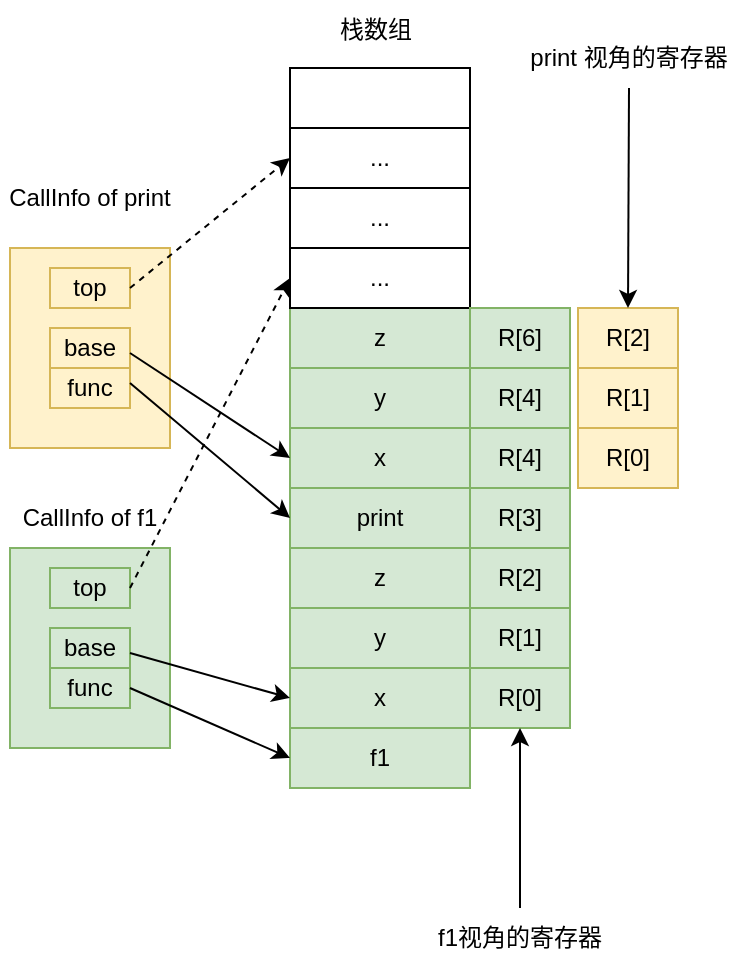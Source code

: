 <mxfile version="24.4.6" type="github">
  <diagram id="Y0g9D1trI4oX7ThR_WNg" name="第 1 页">
    <mxGraphModel dx="1213" dy="746" grid="1" gridSize="10" guides="1" tooltips="1" connect="1" arrows="1" fold="1" page="1" pageScale="1" pageWidth="827" pageHeight="1169" math="0" shadow="0">
      <root>
        <mxCell id="0" />
        <mxCell id="1" parent="0" />
        <mxCell id="WYvio2zzwExaLBoRtyoF-3" value="CallInfo of print" style="text;strokeColor=none;align=center;fillColor=none;html=1;verticalAlign=middle;whiteSpace=wrap;rounded=0;" parent="1" vertex="1">
          <mxGeometry x="125" y="160" width="90" height="30" as="geometry" />
        </mxCell>
        <mxCell id="WYvio2zzwExaLBoRtyoF-4" value="CallInfo of f1" style="text;strokeColor=none;align=center;fillColor=none;html=1;verticalAlign=middle;whiteSpace=wrap;rounded=0;" parent="1" vertex="1">
          <mxGeometry x="125" y="320" width="90" height="30" as="geometry" />
        </mxCell>
        <mxCell id="WYvio2zzwExaLBoRtyoF-6" value="" style="rounded=0;whiteSpace=wrap;html=1;fillColor=#fff2cc;strokeColor=#d6b656;" parent="1" vertex="1">
          <mxGeometry x="130" y="200" width="80" height="100" as="geometry" />
        </mxCell>
        <mxCell id="WYvio2zzwExaLBoRtyoF-7" value="" style="rounded=0;whiteSpace=wrap;html=1;fillColor=#d5e8d4;strokeColor=#82b366;" parent="1" vertex="1">
          <mxGeometry x="130" y="350" width="80" height="100" as="geometry" />
        </mxCell>
        <mxCell id="WYvio2zzwExaLBoRtyoF-9" value="栈数组" style="text;strokeColor=none;align=center;fillColor=none;html=1;verticalAlign=middle;whiteSpace=wrap;rounded=0;" parent="1" vertex="1">
          <mxGeometry x="268" y="76" width="90" height="30" as="geometry" />
        </mxCell>
        <mxCell id="WYvio2zzwExaLBoRtyoF-10" value="top" style="rounded=0;whiteSpace=wrap;html=1;fillColor=#d5e8d4;strokeColor=#82b366;" parent="1" vertex="1">
          <mxGeometry x="150" y="360" width="40" height="20" as="geometry" />
        </mxCell>
        <mxCell id="WYvio2zzwExaLBoRtyoF-11" value="base" style="rounded=0;whiteSpace=wrap;html=1;fillColor=#d5e8d4;strokeColor=#82b366;" parent="1" vertex="1">
          <mxGeometry x="150" y="390" width="40" height="20" as="geometry" />
        </mxCell>
        <mxCell id="WYvio2zzwExaLBoRtyoF-12" value="func" style="rounded=0;whiteSpace=wrap;html=1;fillColor=#d5e8d4;strokeColor=#82b366;" parent="1" vertex="1">
          <mxGeometry x="150" y="410" width="40" height="20" as="geometry" />
        </mxCell>
        <mxCell id="WYvio2zzwExaLBoRtyoF-14" value="top" style="rounded=0;whiteSpace=wrap;html=1;fillColor=#fff2cc;strokeColor=#d6b656;" parent="1" vertex="1">
          <mxGeometry x="150" y="210" width="40" height="20" as="geometry" />
        </mxCell>
        <mxCell id="WYvio2zzwExaLBoRtyoF-15" value="base" style="rounded=0;whiteSpace=wrap;html=1;fillColor=#fff2cc;strokeColor=#d6b656;" parent="1" vertex="1">
          <mxGeometry x="150" y="240" width="40" height="20" as="geometry" />
        </mxCell>
        <mxCell id="WYvio2zzwExaLBoRtyoF-16" value="func" style="rounded=0;whiteSpace=wrap;html=1;fillColor=#fff2cc;strokeColor=#d6b656;" parent="1" vertex="1">
          <mxGeometry x="150" y="260" width="40" height="20" as="geometry" />
        </mxCell>
        <mxCell id="WYvio2zzwExaLBoRtyoF-18" value="f1" style="rounded=0;whiteSpace=wrap;html=1;fillColor=#d5e8d4;strokeColor=#82b366;" parent="1" vertex="1">
          <mxGeometry x="270" y="440" width="90" height="30" as="geometry" />
        </mxCell>
        <mxCell id="WYvio2zzwExaLBoRtyoF-19" value="x" style="rounded=0;whiteSpace=wrap;html=1;fillColor=#d5e8d4;strokeColor=#82b366;" parent="1" vertex="1">
          <mxGeometry x="270" y="410" width="90" height="30" as="geometry" />
        </mxCell>
        <mxCell id="WYvio2zzwExaLBoRtyoF-20" value="y" style="rounded=0;whiteSpace=wrap;html=1;fillColor=#d5e8d4;strokeColor=#82b366;" parent="1" vertex="1">
          <mxGeometry x="270" y="380" width="90" height="30" as="geometry" />
        </mxCell>
        <mxCell id="WYvio2zzwExaLBoRtyoF-21" value="z" style="rounded=0;whiteSpace=wrap;html=1;fillColor=#d5e8d4;strokeColor=#82b366;" parent="1" vertex="1">
          <mxGeometry x="270" y="350" width="90" height="30" as="geometry" />
        </mxCell>
        <mxCell id="WYvio2zzwExaLBoRtyoF-22" value="print" style="rounded=0;whiteSpace=wrap;html=1;fillColor=#d5e8d4;strokeColor=#82b366;" parent="1" vertex="1">
          <mxGeometry x="270" y="320" width="90" height="30" as="geometry" />
        </mxCell>
        <mxCell id="WYvio2zzwExaLBoRtyoF-23" value="x" style="rounded=0;whiteSpace=wrap;html=1;fillColor=#d5e8d4;strokeColor=#82b366;" parent="1" vertex="1">
          <mxGeometry x="270" y="290" width="90" height="30" as="geometry" />
        </mxCell>
        <mxCell id="WYvio2zzwExaLBoRtyoF-24" value="y" style="rounded=0;whiteSpace=wrap;html=1;fillColor=#d5e8d4;strokeColor=#82b366;" parent="1" vertex="1">
          <mxGeometry x="270" y="260" width="90" height="30" as="geometry" />
        </mxCell>
        <mxCell id="WYvio2zzwExaLBoRtyoF-25" value="z" style="rounded=0;whiteSpace=wrap;html=1;fillColor=#d5e8d4;strokeColor=#82b366;" parent="1" vertex="1">
          <mxGeometry x="270" y="230" width="90" height="30" as="geometry" />
        </mxCell>
        <mxCell id="WYvio2zzwExaLBoRtyoF-26" value="..." style="rounded=0;whiteSpace=wrap;html=1;" parent="1" vertex="1">
          <mxGeometry x="270" y="200" width="90" height="30" as="geometry" />
        </mxCell>
        <mxCell id="WYvio2zzwExaLBoRtyoF-27" value="..." style="rounded=0;whiteSpace=wrap;html=1;" parent="1" vertex="1">
          <mxGeometry x="270" y="170" width="90" height="30" as="geometry" />
        </mxCell>
        <mxCell id="WYvio2zzwExaLBoRtyoF-28" value="..." style="rounded=0;whiteSpace=wrap;html=1;" parent="1" vertex="1">
          <mxGeometry x="270" y="140" width="90" height="30" as="geometry" />
        </mxCell>
        <mxCell id="WYvio2zzwExaLBoRtyoF-29" value="" style="rounded=0;whiteSpace=wrap;html=1;" parent="1" vertex="1">
          <mxGeometry x="270" y="110" width="90" height="30" as="geometry" />
        </mxCell>
        <mxCell id="WYvio2zzwExaLBoRtyoF-31" value="R[0]" style="rounded=0;whiteSpace=wrap;html=1;fillColor=#d5e8d4;strokeColor=#82b366;" parent="1" vertex="1">
          <mxGeometry x="360" y="410" width="50" height="30" as="geometry" />
        </mxCell>
        <mxCell id="WYvio2zzwExaLBoRtyoF-32" value="R[1]" style="rounded=0;whiteSpace=wrap;html=1;fillColor=#d5e8d4;strokeColor=#82b366;" parent="1" vertex="1">
          <mxGeometry x="360" y="380" width="50" height="30" as="geometry" />
        </mxCell>
        <mxCell id="WYvio2zzwExaLBoRtyoF-33" value="R[2]" style="rounded=0;whiteSpace=wrap;html=1;fillColor=#d5e8d4;strokeColor=#82b366;" parent="1" vertex="1">
          <mxGeometry x="360" y="350" width="50" height="30" as="geometry" />
        </mxCell>
        <mxCell id="WYvio2zzwExaLBoRtyoF-34" value="R[3]" style="rounded=0;whiteSpace=wrap;html=1;fillColor=#d5e8d4;strokeColor=#82b366;" parent="1" vertex="1">
          <mxGeometry x="360" y="320" width="50" height="30" as="geometry" />
        </mxCell>
        <mxCell id="WYvio2zzwExaLBoRtyoF-35" value="R[6]" style="rounded=0;whiteSpace=wrap;html=1;fillColor=#d5e8d4;strokeColor=#82b366;" parent="1" vertex="1">
          <mxGeometry x="360" y="230" width="50" height="30" as="geometry" />
        </mxCell>
        <mxCell id="WYvio2zzwExaLBoRtyoF-36" value="R[4]" style="rounded=0;whiteSpace=wrap;html=1;fillColor=#d5e8d4;strokeColor=#82b366;" parent="1" vertex="1">
          <mxGeometry x="360" y="290" width="50" height="30" as="geometry" />
        </mxCell>
        <mxCell id="WYvio2zzwExaLBoRtyoF-37" value="R[4]" style="rounded=0;whiteSpace=wrap;html=1;fillColor=#d5e8d4;strokeColor=#82b366;" parent="1" vertex="1">
          <mxGeometry x="360" y="260" width="50" height="30" as="geometry" />
        </mxCell>
        <mxCell id="WYvio2zzwExaLBoRtyoF-38" value="" style="endArrow=classic;html=1;rounded=0;exitX=1;exitY=0.5;exitDx=0;exitDy=0;entryX=0;entryY=0.5;entryDx=0;entryDy=0;dashed=1;" parent="1" source="WYvio2zzwExaLBoRtyoF-10" target="WYvio2zzwExaLBoRtyoF-26" edge="1">
          <mxGeometry width="50" height="50" relative="1" as="geometry">
            <mxPoint x="390" y="410" as="sourcePoint" />
            <mxPoint x="440" y="360" as="targetPoint" />
          </mxGeometry>
        </mxCell>
        <mxCell id="WYvio2zzwExaLBoRtyoF-40" value="" style="endArrow=classic;html=1;rounded=0;exitX=1;exitY=0.5;exitDx=0;exitDy=0;entryX=0;entryY=0.5;entryDx=0;entryDy=0;" parent="1" source="WYvio2zzwExaLBoRtyoF-12" target="WYvio2zzwExaLBoRtyoF-18" edge="1">
          <mxGeometry width="50" height="50" relative="1" as="geometry">
            <mxPoint x="390" y="410" as="sourcePoint" />
            <mxPoint x="440" y="360" as="targetPoint" />
          </mxGeometry>
        </mxCell>
        <mxCell id="WYvio2zzwExaLBoRtyoF-41" value="" style="endArrow=classic;html=1;rounded=0;exitX=1;exitY=0.5;exitDx=0;exitDy=0;entryX=0;entryY=0.5;entryDx=0;entryDy=0;" parent="1" target="WYvio2zzwExaLBoRtyoF-19" edge="1">
          <mxGeometry width="50" height="50" relative="1" as="geometry">
            <mxPoint x="190" y="402.5" as="sourcePoint" />
            <mxPoint x="270" y="437.5" as="targetPoint" />
          </mxGeometry>
        </mxCell>
        <mxCell id="WYvio2zzwExaLBoRtyoF-42" value="" style="endArrow=classic;html=1;rounded=0;exitX=1;exitY=0.5;exitDx=0;exitDy=0;entryX=0;entryY=0.5;entryDx=0;entryDy=0;" parent="1" target="WYvio2zzwExaLBoRtyoF-22" edge="1">
          <mxGeometry width="50" height="50" relative="1" as="geometry">
            <mxPoint x="190" y="267.5" as="sourcePoint" />
            <mxPoint x="270" y="290" as="targetPoint" />
          </mxGeometry>
        </mxCell>
        <mxCell id="WYvio2zzwExaLBoRtyoF-44" value="" style="endArrow=classic;html=1;rounded=0;exitX=1;exitY=0.5;exitDx=0;exitDy=0;entryX=0;entryY=0.5;entryDx=0;entryDy=0;" parent="1" target="WYvio2zzwExaLBoRtyoF-23" edge="1">
          <mxGeometry width="50" height="50" relative="1" as="geometry">
            <mxPoint x="190" y="252.5" as="sourcePoint" />
            <mxPoint x="270" y="320" as="targetPoint" />
          </mxGeometry>
        </mxCell>
        <mxCell id="WYvio2zzwExaLBoRtyoF-45" value="" style="endArrow=classic;html=1;rounded=0;entryX=0;entryY=0.5;entryDx=0;entryDy=0;dashed=1;" parent="1" target="WYvio2zzwExaLBoRtyoF-28" edge="1">
          <mxGeometry width="50" height="50" relative="1" as="geometry">
            <mxPoint x="190" y="220" as="sourcePoint" />
            <mxPoint x="270" y="70" as="targetPoint" />
          </mxGeometry>
        </mxCell>
        <mxCell id="WYvio2zzwExaLBoRtyoF-46" value="f1视角的寄存器" style="text;strokeColor=none;align=center;fillColor=none;html=1;verticalAlign=middle;whiteSpace=wrap;rounded=0;" parent="1" vertex="1">
          <mxGeometry x="335" y="530" width="100" height="30" as="geometry" />
        </mxCell>
        <mxCell id="WYvio2zzwExaLBoRtyoF-47" value="" style="endArrow=classic;html=1;rounded=0;exitX=0.5;exitY=0;exitDx=0;exitDy=0;entryX=0.5;entryY=1;entryDx=0;entryDy=0;" parent="1" source="WYvio2zzwExaLBoRtyoF-46" target="WYvio2zzwExaLBoRtyoF-31" edge="1">
          <mxGeometry width="50" height="50" relative="1" as="geometry">
            <mxPoint x="390" y="410" as="sourcePoint" />
            <mxPoint x="440" y="360" as="targetPoint" />
          </mxGeometry>
        </mxCell>
        <mxCell id="WYvio2zzwExaLBoRtyoF-50" value="R[0]" style="rounded=0;whiteSpace=wrap;html=1;fillColor=#fff2cc;strokeColor=#d6b656;" parent="1" vertex="1">
          <mxGeometry x="414" y="290" width="50" height="30" as="geometry" />
        </mxCell>
        <mxCell id="WYvio2zzwExaLBoRtyoF-53" value="R[1]" style="rounded=0;whiteSpace=wrap;html=1;fillColor=#fff2cc;strokeColor=#d6b656;" parent="1" vertex="1">
          <mxGeometry x="414" y="260" width="50" height="30" as="geometry" />
        </mxCell>
        <mxCell id="WYvio2zzwExaLBoRtyoF-54" value="R[2]" style="rounded=0;whiteSpace=wrap;html=1;fillColor=#fff2cc;strokeColor=#d6b656;" parent="1" vertex="1">
          <mxGeometry x="414" y="230" width="50" height="30" as="geometry" />
        </mxCell>
        <mxCell id="WYvio2zzwExaLBoRtyoF-55" value="print 视角的寄存器" style="text;strokeColor=none;align=center;fillColor=none;html=1;verticalAlign=middle;whiteSpace=wrap;rounded=0;" parent="1" vertex="1">
          <mxGeometry x="384" y="90" width="111" height="30" as="geometry" />
        </mxCell>
        <mxCell id="WYvio2zzwExaLBoRtyoF-56" value="" style="endArrow=classic;html=1;rounded=0;exitX=0.5;exitY=1;exitDx=0;exitDy=0;entryX=0.5;entryY=0;entryDx=0;entryDy=0;" parent="1" source="WYvio2zzwExaLBoRtyoF-55" target="WYvio2zzwExaLBoRtyoF-54" edge="1">
          <mxGeometry width="50" height="50" relative="1" as="geometry">
            <mxPoint x="435" y="210" as="sourcePoint" />
            <mxPoint x="510" y="160" as="targetPoint" />
          </mxGeometry>
        </mxCell>
      </root>
    </mxGraphModel>
  </diagram>
</mxfile>
